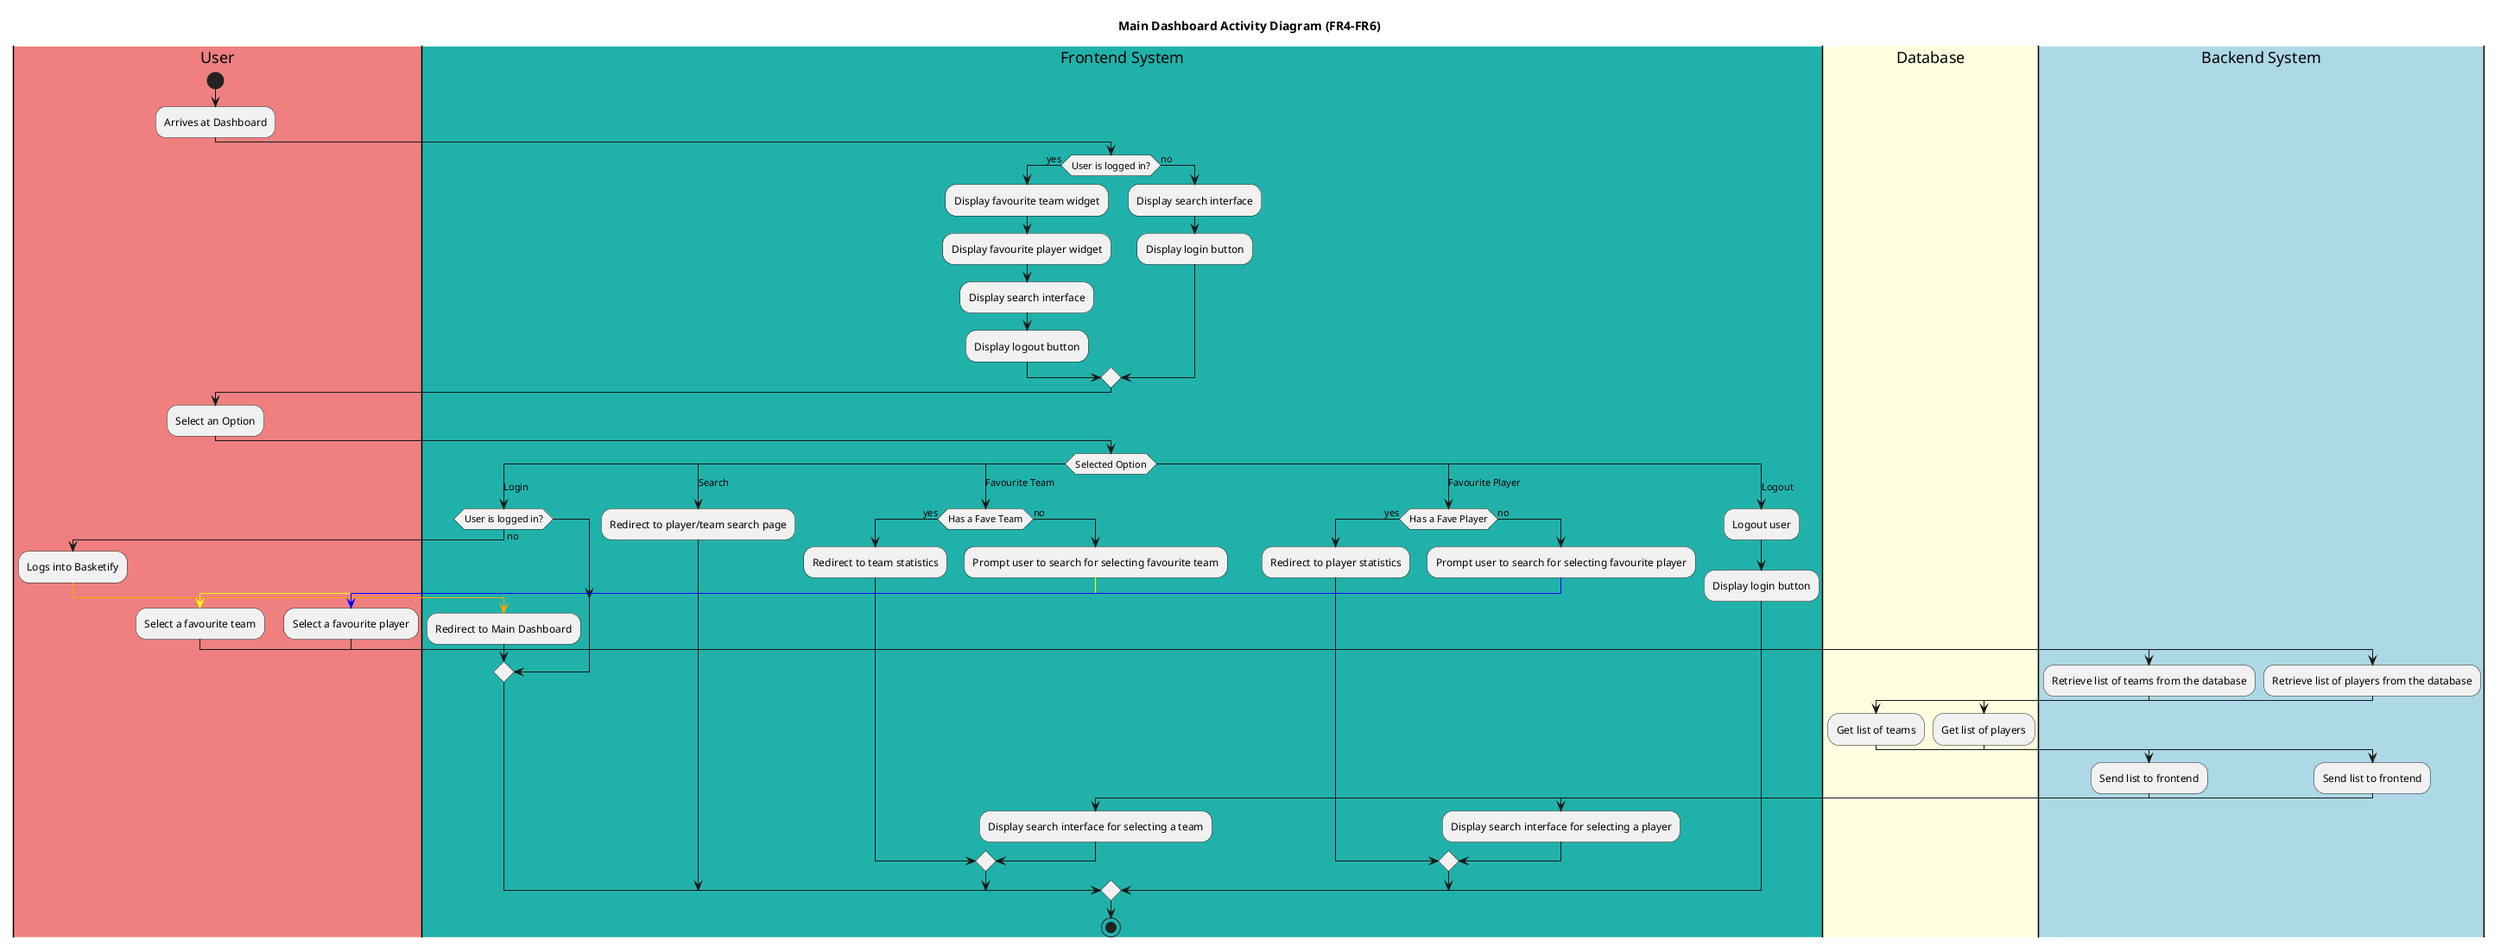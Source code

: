 @startuml DashboardNavigation
title Main Dashboard Activity Diagram (FR4-FR6)

|#LightCoral|User|
|#LightSeaGreen|Frontend System|
|#LightYellow|Database|
|#LightBlue|Backend System|
|User|
start
:Arrives at Dashboard;

|Frontend System|
if (User is logged in?) then (yes)
    :Display favourite team widget;
    :Display favourite player widget;
    :Display search interface;
    :Display logout button;
else (no)
    :Display search interface;
    :Display login button;
endif

|User|
:Select an Option;

|Frontend System|
switch(Selected Option)
    case (Login)
        if (User is logged in?) then (no)
            |User|
            :Logs into Basketify;
            -[#orange]->
            |Frontend System|
            :Redirect to Main Dashboard;
        endif
    case (Search)
        |Frontend System|
        :Redirect to player/team search page;
    case (Favourite Team)
        if (Has a Fave Team) then (yes)
            :Redirect to team statistics;
        else (no)
            :Prompt user to search for selecting favourite team;
            -[#yellow]->
            |User|
            :Select a favourite team;
            |Backend System|
            :Retrieve list of teams from the database;
            |Database|
            :Get list of teams;
            |Backend System|
            :Send list to frontend;
            |Frontend System|
            :Display search interface for selecting a team;
        endif
    case (Favourite Player)
        if (Has a Fave Player) then (yes)
            :Redirect to player statistics;
        else (no)
            :Prompt user to search for selecting favourite player;
            -[#blue]->
            |User|
            :Select a favourite player;
            |Backend System|
            :Retrieve list of players from the database;
            |Database|
            :Get list of players;
            |Backend System|
            :Send list to frontend;
            |Frontend System|
            :Display search interface for selecting a player;
        endif
    case (Logout)
        :Logout user;
        :Display login button;
endswitch

stop
@enduml
